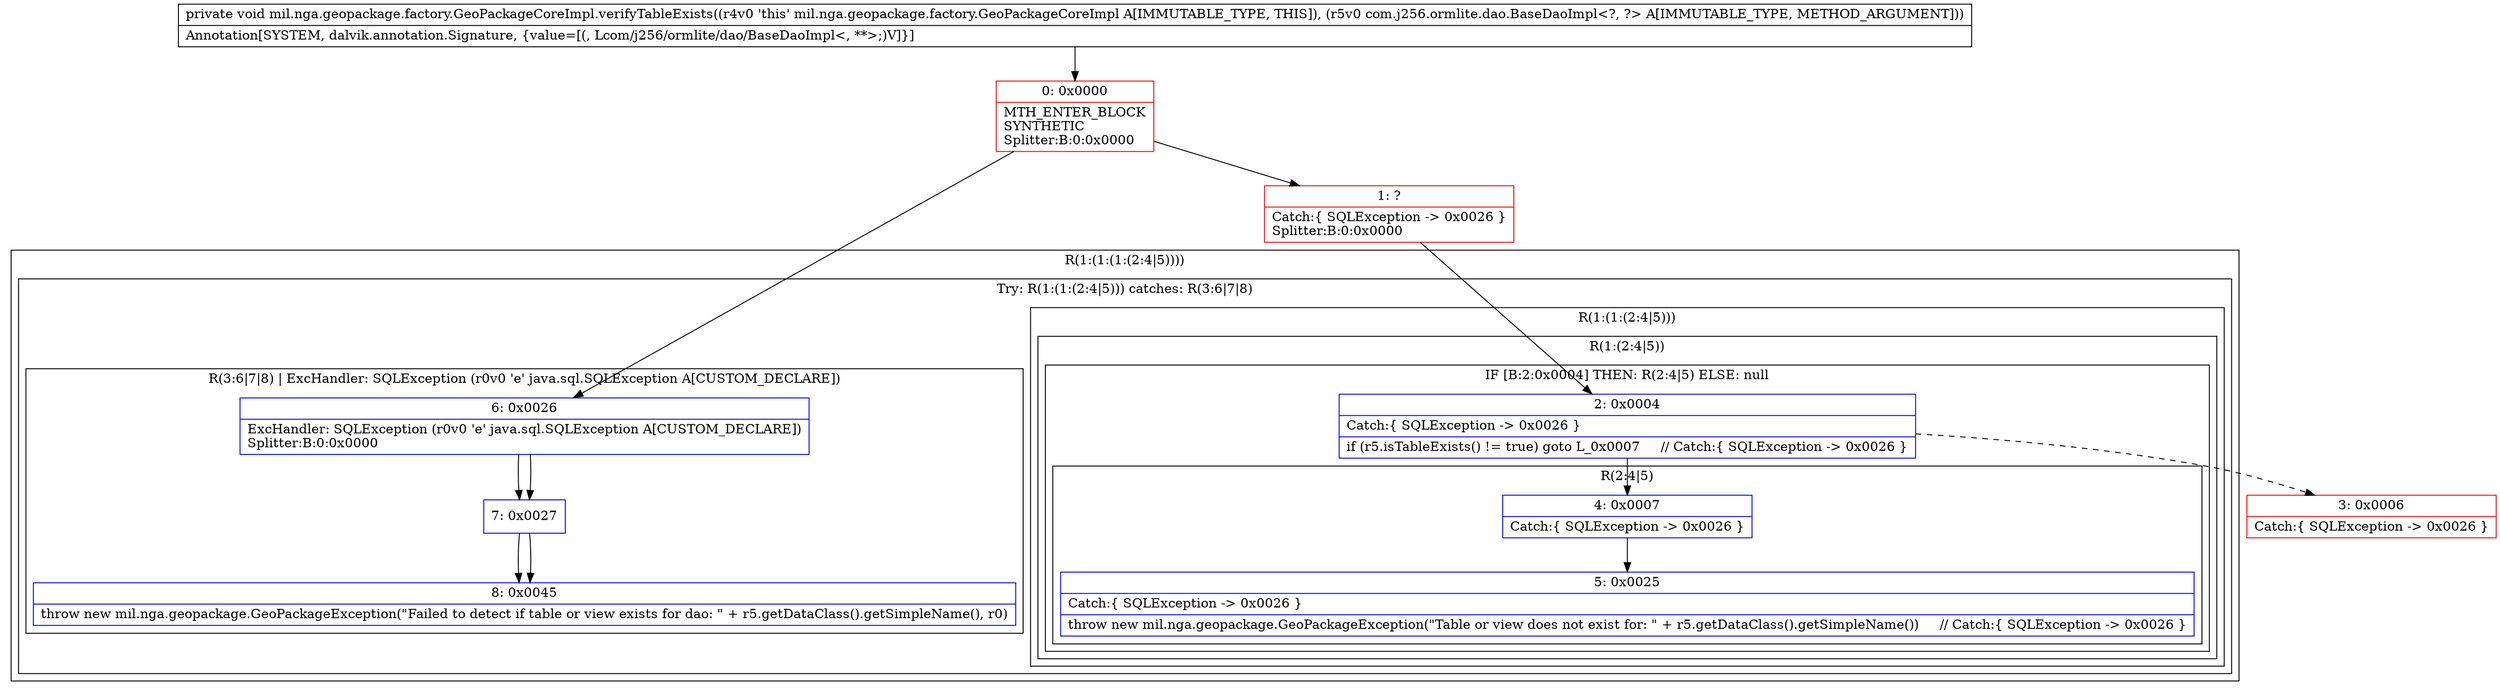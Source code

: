 digraph "CFG formil.nga.geopackage.factory.GeoPackageCoreImpl.verifyTableExists(Lcom\/j256\/ormlite\/dao\/BaseDaoImpl;)V" {
subgraph cluster_Region_1440464295 {
label = "R(1:(1:(1:(2:4|5))))";
node [shape=record,color=blue];
subgraph cluster_TryCatchRegion_1965450100 {
label = "Try: R(1:(1:(2:4|5))) catches: R(3:6|7|8)";
node [shape=record,color=blue];
subgraph cluster_Region_657807799 {
label = "R(1:(1:(2:4|5)))";
node [shape=record,color=blue];
subgraph cluster_Region_1700150493 {
label = "R(1:(2:4|5))";
node [shape=record,color=blue];
subgraph cluster_IfRegion_1835570005 {
label = "IF [B:2:0x0004] THEN: R(2:4|5) ELSE: null";
node [shape=record,color=blue];
Node_2 [shape=record,label="{2\:\ 0x0004|Catch:\{ SQLException \-\> 0x0026 \}\l|if (r5.isTableExists() != true) goto L_0x0007     \/\/ Catch:\{ SQLException \-\> 0x0026 \}\l}"];
subgraph cluster_Region_731082831 {
label = "R(2:4|5)";
node [shape=record,color=blue];
Node_4 [shape=record,label="{4\:\ 0x0007|Catch:\{ SQLException \-\> 0x0026 \}\l}"];
Node_5 [shape=record,label="{5\:\ 0x0025|Catch:\{ SQLException \-\> 0x0026 \}\l|throw new mil.nga.geopackage.GeoPackageException(\"Table or view does not exist for: \" + r5.getDataClass().getSimpleName())     \/\/ Catch:\{ SQLException \-\> 0x0026 \}\l}"];
}
}
}
}
subgraph cluster_Region_644246635 {
label = "R(3:6|7|8) | ExcHandler: SQLException (r0v0 'e' java.sql.SQLException A[CUSTOM_DECLARE])\l";
node [shape=record,color=blue];
Node_6 [shape=record,label="{6\:\ 0x0026|ExcHandler: SQLException (r0v0 'e' java.sql.SQLException A[CUSTOM_DECLARE])\lSplitter:B:0:0x0000\l}"];
Node_7 [shape=record,label="{7\:\ 0x0027}"];
Node_8 [shape=record,label="{8\:\ 0x0045|throw new mil.nga.geopackage.GeoPackageException(\"Failed to detect if table or view exists for dao: \" + r5.getDataClass().getSimpleName(), r0)\l}"];
}
}
}
subgraph cluster_Region_644246635 {
label = "R(3:6|7|8) | ExcHandler: SQLException (r0v0 'e' java.sql.SQLException A[CUSTOM_DECLARE])\l";
node [shape=record,color=blue];
Node_6 [shape=record,label="{6\:\ 0x0026|ExcHandler: SQLException (r0v0 'e' java.sql.SQLException A[CUSTOM_DECLARE])\lSplitter:B:0:0x0000\l}"];
Node_7 [shape=record,label="{7\:\ 0x0027}"];
Node_8 [shape=record,label="{8\:\ 0x0045|throw new mil.nga.geopackage.GeoPackageException(\"Failed to detect if table or view exists for dao: \" + r5.getDataClass().getSimpleName(), r0)\l}"];
}
Node_0 [shape=record,color=red,label="{0\:\ 0x0000|MTH_ENTER_BLOCK\lSYNTHETIC\lSplitter:B:0:0x0000\l}"];
Node_1 [shape=record,color=red,label="{1\:\ ?|Catch:\{ SQLException \-\> 0x0026 \}\lSplitter:B:0:0x0000\l}"];
Node_3 [shape=record,color=red,label="{3\:\ 0x0006|Catch:\{ SQLException \-\> 0x0026 \}\l}"];
MethodNode[shape=record,label="{private void mil.nga.geopackage.factory.GeoPackageCoreImpl.verifyTableExists((r4v0 'this' mil.nga.geopackage.factory.GeoPackageCoreImpl A[IMMUTABLE_TYPE, THIS]), (r5v0 com.j256.ormlite.dao.BaseDaoImpl\<?, ?\> A[IMMUTABLE_TYPE, METHOD_ARGUMENT]))  | Annotation[SYSTEM, dalvik.annotation.Signature, \{value=[(, Lcom\/j256\/ormlite\/dao\/BaseDaoImpl\<, **\>;)V]\}]\l}"];
MethodNode -> Node_0;
Node_2 -> Node_3[style=dashed];
Node_2 -> Node_4;
Node_4 -> Node_5;
Node_6 -> Node_7;
Node_7 -> Node_8;
Node_6 -> Node_7;
Node_7 -> Node_8;
Node_0 -> Node_1;
Node_0 -> Node_6;
Node_1 -> Node_2;
}

